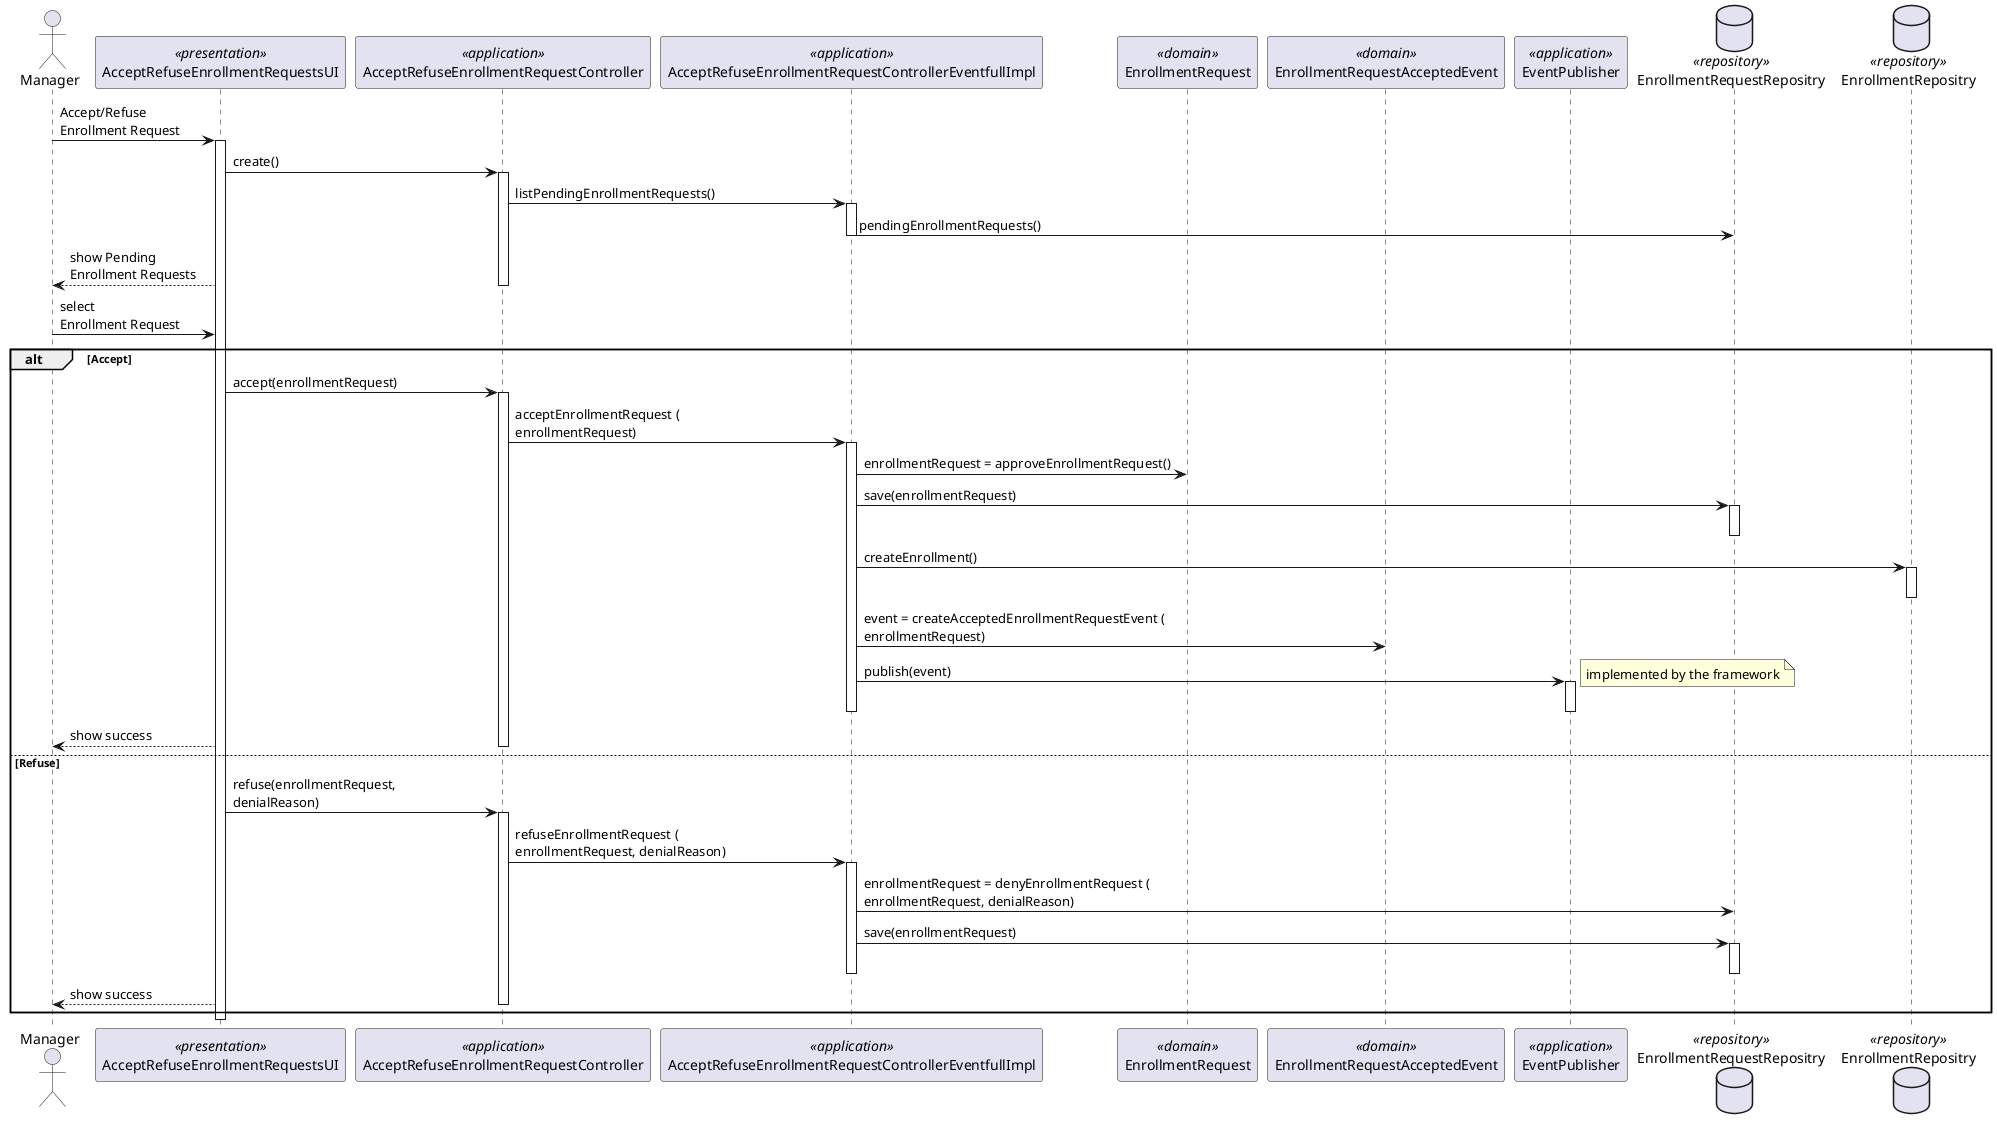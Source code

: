 @startuml

skinparam packageStyle rect
skinparam shadowing false

actor Manager as Actor
participant AcceptRefuseEnrollmentRequestsUI as UI <<presentation>> order 1
participant AcceptRefuseEnrollmentRequestController as controller <<application>> order 2
participant AcceptRefuseEnrollmentRequestControllerEventfullImpl as controllerE <<application>> order 2
participant EnrollmentRequest as enrollR<<domain>> order 3
participant EventPublisher as event<<application>> order 5
participant EnrollmentRequestAcceptedEvent as eventAcc<<domain>> order 4
database EnrollmentRequestRepositry as enroRRepo <<repository>> order 6
database EnrollmentRepositry as enroRepo <<repository>> order 7



Actor -> UI : Accept/Refuse \nEnrollment Request
activate UI
    UI -> controller : create()
    activate controller
    controller -> controllerE : listPendingEnrollmentRequests()
    activate controllerE
    controllerE -> enroRRepo : pendingEnrollmentRequests()
    deactivate controllerE
    UI --> Actor : show Pending \nEnrollment Requests
    deactivate controller
    Actor -> UI : select \nEnrollment Request

        alt Accept
            UI -> controller : accept(enrollmentRequest)
            activate controller

            controller -> controllerE : acceptEnrollmentRequest (\nenrollmentRequest)
            activate controllerE
            controllerE -> enrollR : enrollmentRequest = approveEnrollmentRequest()
            controllerE -> enroRRepo : save(enrollmentRequest)
            activate enroRRepo
            deactivate enroRRepo
            controllerE -> enroRepo : createEnrollment()
            activate enroRepo
            deactivate enroRepo




            controllerE -> eventAcc : event = createAcceptedEnrollmentRequestEvent (\nenrollmentRequest)

            controllerE -> event : publish(event)
            activate event
            deactivate event
            note right: implemented by the framework



            deactivate controllerE
            UI --> Actor : show success
            deactivate controller
        else Refuse
            UI -> controller : refuse(enrollmentRequest,\ndenialReason)
            activate controller
            controller -> controllerE : refuseEnrollmentRequest (\nenrollmentRequest, denialReason)
            activate controllerE
            controllerE -> enroRRepo : enrollmentRequest = denyEnrollmentRequest (\nenrollmentRequest, denialReason)
            controllerE -> enroRRepo : save(enrollmentRequest)
            activate enroRRepo
            deactivate enroRRepo
            deactivate controllerE
            UI --> Actor : show success
            deactivate controller
        end




deactivate UI

@enduml
